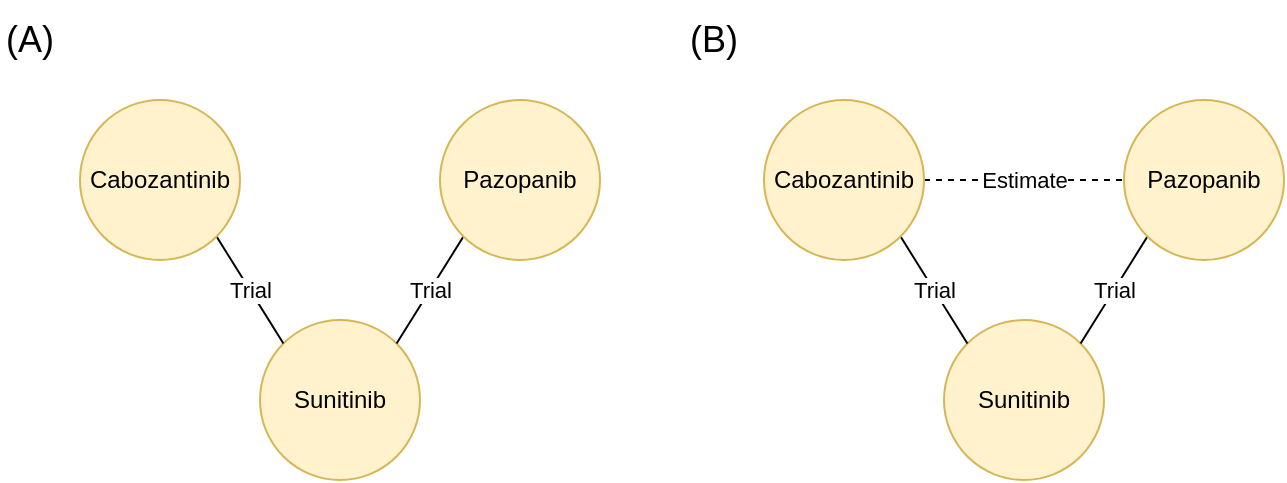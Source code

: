 <mxfile version="24.7.14">
  <diagram name="Page-1" id="Syr9dZVnW8Cef5hRC3_7">
    <mxGraphModel dx="794" dy="1180" grid="1" gridSize="10" guides="1" tooltips="1" connect="1" arrows="1" fold="1" page="1" pageScale="1" pageWidth="827" pageHeight="1169" math="0" shadow="0">
      <root>
        <mxCell id="0" />
        <mxCell id="1" parent="0" />
        <mxCell id="G0OHek6suNoKyGzXeP7x-1" value="Sunitinib" style="ellipse;whiteSpace=wrap;html=1;aspect=fixed;fillColor=#fff2cc;strokeColor=#d6b656;" vertex="1" parent="1">
          <mxGeometry x="160" y="190" width="80" height="80" as="geometry" />
        </mxCell>
        <mxCell id="G0OHek6suNoKyGzXeP7x-4" value="Trial" style="rounded=0;orthogonalLoop=1;jettySize=auto;html=1;exitX=1;exitY=1;exitDx=0;exitDy=0;entryX=0;entryY=0;entryDx=0;entryDy=0;endArrow=none;endFill=0;" edge="1" parent="1" source="G0OHek6suNoKyGzXeP7x-2" target="G0OHek6suNoKyGzXeP7x-1">
          <mxGeometry relative="1" as="geometry" />
        </mxCell>
        <mxCell id="G0OHek6suNoKyGzXeP7x-2" value="Cabozantinib" style="ellipse;whiteSpace=wrap;html=1;aspect=fixed;fillColor=#fff2cc;strokeColor=#d6b656;" vertex="1" parent="1">
          <mxGeometry x="70" y="80" width="80" height="80" as="geometry" />
        </mxCell>
        <mxCell id="G0OHek6suNoKyGzXeP7x-5" value="Trial" style="rounded=0;orthogonalLoop=1;jettySize=auto;html=1;exitX=0;exitY=1;exitDx=0;exitDy=0;entryX=1;entryY=0;entryDx=0;entryDy=0;endArrow=none;endFill=0;" edge="1" parent="1" source="G0OHek6suNoKyGzXeP7x-3" target="G0OHek6suNoKyGzXeP7x-1">
          <mxGeometry relative="1" as="geometry" />
        </mxCell>
        <mxCell id="G0OHek6suNoKyGzXeP7x-3" value="Pazopanib" style="ellipse;whiteSpace=wrap;html=1;aspect=fixed;fillColor=#fff2cc;strokeColor=#d6b656;" vertex="1" parent="1">
          <mxGeometry x="250" y="80" width="80" height="80" as="geometry" />
        </mxCell>
        <mxCell id="G0OHek6suNoKyGzXeP7x-6" value="&lt;font style=&quot;font-size: 18px;&quot;&gt;(A)&lt;/font&gt;" style="text;html=1;align=center;verticalAlign=middle;whiteSpace=wrap;rounded=0;" vertex="1" parent="1">
          <mxGeometry x="30" y="30" width="30" height="40" as="geometry" />
        </mxCell>
        <mxCell id="G0OHek6suNoKyGzXeP7x-7" value="Sunitinib" style="ellipse;whiteSpace=wrap;html=1;aspect=fixed;fillColor=#fff2cc;strokeColor=#d6b656;" vertex="1" parent="1">
          <mxGeometry x="502" y="190" width="80" height="80" as="geometry" />
        </mxCell>
        <mxCell id="G0OHek6suNoKyGzXeP7x-8" value="Trial" style="rounded=0;orthogonalLoop=1;jettySize=auto;html=1;exitX=1;exitY=1;exitDx=0;exitDy=0;entryX=0;entryY=0;entryDx=0;entryDy=0;endArrow=none;endFill=0;" edge="1" parent="1" source="G0OHek6suNoKyGzXeP7x-9" target="G0OHek6suNoKyGzXeP7x-7">
          <mxGeometry relative="1" as="geometry" />
        </mxCell>
        <mxCell id="G0OHek6suNoKyGzXeP7x-13" value="Estimate" style="edgeStyle=orthogonalEdgeStyle;rounded=0;orthogonalLoop=1;jettySize=auto;html=1;exitX=1;exitY=0.5;exitDx=0;exitDy=0;entryX=0;entryY=0.5;entryDx=0;entryDy=0;endArrow=none;endFill=0;dashed=1;" edge="1" parent="1" source="G0OHek6suNoKyGzXeP7x-9" target="G0OHek6suNoKyGzXeP7x-11">
          <mxGeometry relative="1" as="geometry" />
        </mxCell>
        <mxCell id="G0OHek6suNoKyGzXeP7x-9" value="Cabozantinib" style="ellipse;whiteSpace=wrap;html=1;aspect=fixed;fillColor=#fff2cc;strokeColor=#d6b656;" vertex="1" parent="1">
          <mxGeometry x="412" y="80" width="80" height="80" as="geometry" />
        </mxCell>
        <mxCell id="G0OHek6suNoKyGzXeP7x-10" value="Trial" style="rounded=0;orthogonalLoop=1;jettySize=auto;html=1;exitX=0;exitY=1;exitDx=0;exitDy=0;entryX=1;entryY=0;entryDx=0;entryDy=0;endArrow=none;endFill=0;" edge="1" parent="1" source="G0OHek6suNoKyGzXeP7x-11" target="G0OHek6suNoKyGzXeP7x-7">
          <mxGeometry relative="1" as="geometry" />
        </mxCell>
        <mxCell id="G0OHek6suNoKyGzXeP7x-11" value="Pazopanib" style="ellipse;whiteSpace=wrap;html=1;aspect=fixed;fillColor=#fff2cc;strokeColor=#d6b656;" vertex="1" parent="1">
          <mxGeometry x="592" y="80" width="80" height="80" as="geometry" />
        </mxCell>
        <mxCell id="G0OHek6suNoKyGzXeP7x-12" value="&lt;font style=&quot;font-size: 18px;&quot;&gt;(B)&lt;/font&gt;" style="text;html=1;align=center;verticalAlign=middle;whiteSpace=wrap;rounded=0;" vertex="1" parent="1">
          <mxGeometry x="372" y="30" width="30" height="40" as="geometry" />
        </mxCell>
      </root>
    </mxGraphModel>
  </diagram>
</mxfile>
